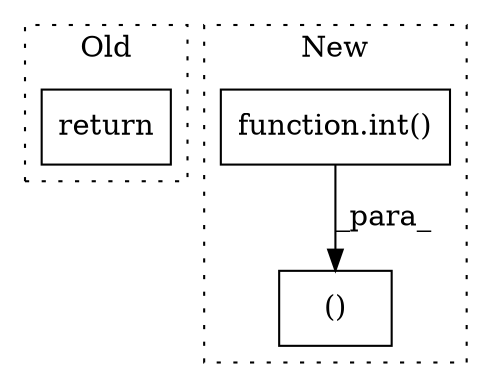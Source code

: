 digraph G {
subgraph cluster0 {
1 [label="return" a="93" s="8947" l="7" shape="box"];
label = "Old";
style="dotted";
}
subgraph cluster1 {
2 [label="function.int()" a="75" s="7497,7515" l="4,1" shape="box"];
3 [label="()" a="54" s="9333" l="6" shape="box"];
label = "New";
style="dotted";
}
2 -> 3 [label="_para_"];
}